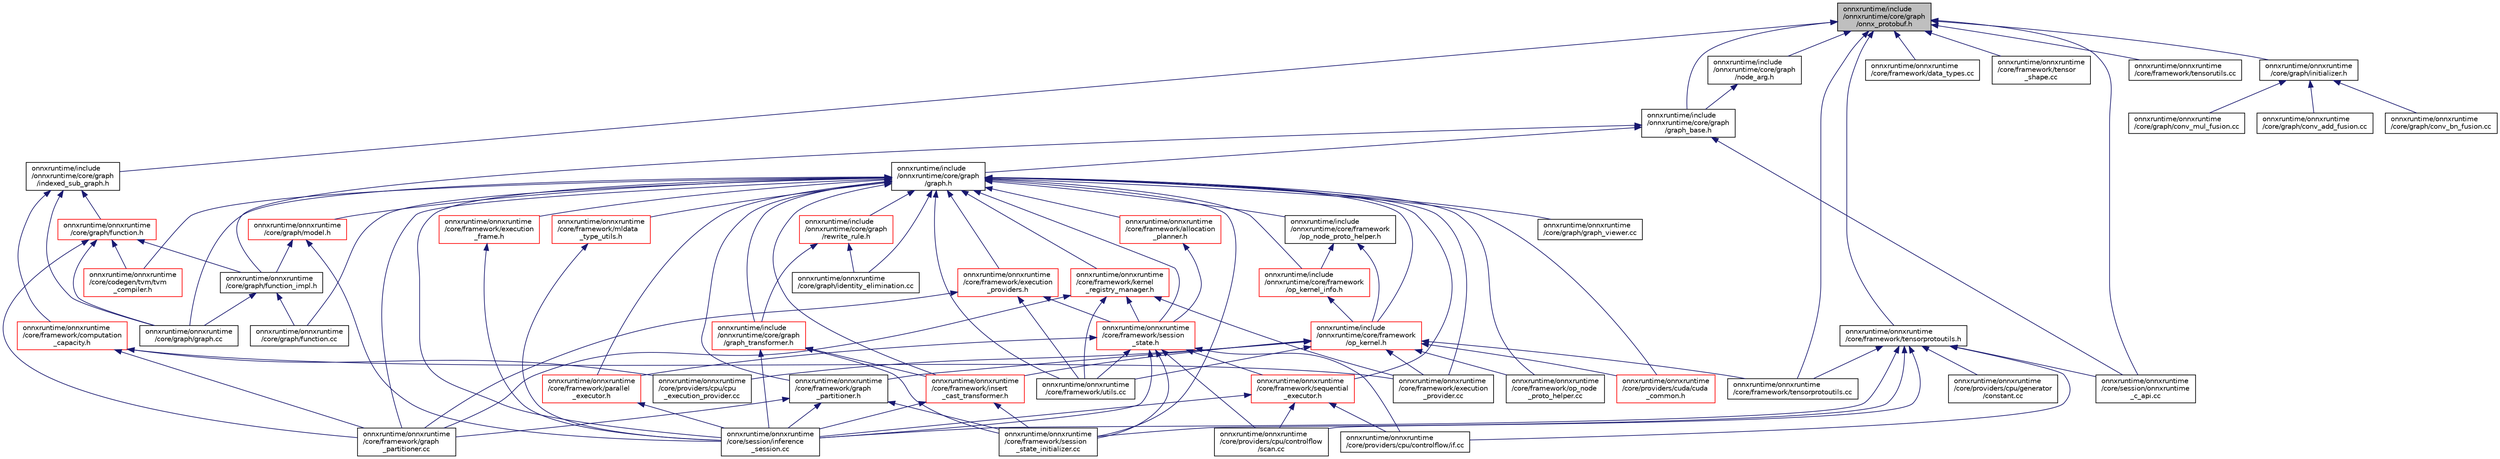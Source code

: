 digraph "onnxruntime/include/onnxruntime/core/graph/onnx_protobuf.h"
{
  edge [fontname="Helvetica",fontsize="10",labelfontname="Helvetica",labelfontsize="10"];
  node [fontname="Helvetica",fontsize="10",shape=record];
  Node3 [label="onnxruntime/include\l/onnxruntime/core/graph\l/onnx_protobuf.h",height=0.2,width=0.4,color="black", fillcolor="grey75", style="filled", fontcolor="black"];
  Node3 -> Node4 [dir="back",color="midnightblue",fontsize="10",style="solid"];
  Node4 [label="onnxruntime/include\l/onnxruntime/core/graph\l/graph_base.h",height=0.2,width=0.4,color="black", fillcolor="white", style="filled",URL="$graph__base_8h.html"];
  Node4 -> Node5 [dir="back",color="midnightblue",fontsize="10",style="solid"];
  Node5 [label="onnxruntime/include\l/onnxruntime/core/graph\l/graph.h",height=0.2,width=0.4,color="black", fillcolor="white", style="filled",URL="$graph_8h.html"];
  Node5 -> Node6 [dir="back",color="midnightblue",fontsize="10",style="solid"];
  Node6 [label="onnxruntime/include\l/onnxruntime/core/framework\l/op_kernel.h",height=0.2,width=0.4,color="red", fillcolor="white", style="filled",URL="$op__kernel_8h.html"];
  Node6 -> Node19 [dir="back",color="midnightblue",fontsize="10",style="solid"];
  Node19 [label="onnxruntime/onnxruntime\l/core/framework/execution\l_provider.cc",height=0.2,width=0.4,color="black", fillcolor="white", style="filled",URL="$execution__provider_8cc.html"];
  Node6 -> Node35 [dir="back",color="midnightblue",fontsize="10",style="solid"];
  Node35 [label="onnxruntime/onnxruntime\l/core/framework/graph\l_partitioner.h",height=0.2,width=0.4,color="black", fillcolor="white", style="filled",URL="$graph__partitioner_8h.html"];
  Node35 -> Node20 [dir="back",color="midnightblue",fontsize="10",style="solid"];
  Node20 [label="onnxruntime/onnxruntime\l/core/framework/graph\l_partitioner.cc",height=0.2,width=0.4,color="black", fillcolor="white", style="filled",URL="$graph__partitioner_8cc.html"];
  Node35 -> Node36 [dir="back",color="midnightblue",fontsize="10",style="solid"];
  Node36 [label="onnxruntime/onnxruntime\l/core/framework/session\l_state_initializer.cc",height=0.2,width=0.4,color="black", fillcolor="white", style="filled",URL="$session__state__initializer_8cc.html"];
  Node35 -> Node10 [dir="back",color="midnightblue",fontsize="10",style="solid"];
  Node10 [label="onnxruntime/onnxruntime\l/core/session/inference\l_session.cc",height=0.2,width=0.4,color="black", fillcolor="white", style="filled",URL="$inference__session_8cc.html"];
  Node6 -> Node37 [dir="back",color="midnightblue",fontsize="10",style="solid"];
  Node37 [label="onnxruntime/onnxruntime\l/core/framework/insert\l_cast_transformer.h",height=0.2,width=0.4,color="red", fillcolor="white", style="filled",URL="$insert__cast__transformer_8h.html"];
  Node37 -> Node36 [dir="back",color="midnightblue",fontsize="10",style="solid"];
  Node37 -> Node10 [dir="back",color="midnightblue",fontsize="10",style="solid"];
  Node6 -> Node48 [dir="back",color="midnightblue",fontsize="10",style="solid"];
  Node48 [label="onnxruntime/onnxruntime\l/core/framework/op_node\l_proto_helper.cc",height=0.2,width=0.4,color="black", fillcolor="white", style="filled",URL="$op__node__proto__helper_8cc.html"];
  Node6 -> Node50 [dir="back",color="midnightblue",fontsize="10",style="solid"];
  Node50 [label="onnxruntime/onnxruntime\l/core/framework/tensorprotoutils.cc",height=0.2,width=0.4,color="black", fillcolor="white", style="filled",URL="$tensorprotoutils_8cc.html"];
  Node6 -> Node53 [dir="back",color="midnightblue",fontsize="10",style="solid"];
  Node53 [label="onnxruntime/onnxruntime\l/core/framework/utils.cc",height=0.2,width=0.4,color="black", fillcolor="white", style="filled",URL="$utils_8cc.html"];
  Node6 -> Node18 [dir="back",color="midnightblue",fontsize="10",style="solid"];
  Node18 [label="onnxruntime/onnxruntime\l/core/providers/cpu/cpu\l_execution_provider.cc",height=0.2,width=0.4,color="black", fillcolor="white", style="filled",URL="$cpu__execution__provider_8cc.html"];
  Node6 -> Node219 [dir="back",color="midnightblue",fontsize="10",style="solid"];
  Node219 [label="onnxruntime/onnxruntime\l/core/providers/cuda/cuda\l_common.h",height=0.2,width=0.4,color="red", fillcolor="white", style="filled",URL="$cuda__common_8h.html"];
  Node5 -> Node266 [dir="back",color="midnightblue",fontsize="10",style="solid"];
  Node266 [label="onnxruntime/include\l/onnxruntime/core/framework\l/op_kernel_info.h",height=0.2,width=0.4,color="red", fillcolor="white", style="filled",URL="$op__kernel__info_8h.html"];
  Node266 -> Node6 [dir="back",color="midnightblue",fontsize="10",style="solid"];
  Node5 -> Node267 [dir="back",color="midnightblue",fontsize="10",style="solid"];
  Node267 [label="onnxruntime/include\l/onnxruntime/core/framework\l/op_node_proto_helper.h",height=0.2,width=0.4,color="black", fillcolor="white", style="filled",URL="$op__node__proto__helper_8h.html"];
  Node267 -> Node6 [dir="back",color="midnightblue",fontsize="10",style="solid"];
  Node267 -> Node266 [dir="back",color="midnightblue",fontsize="10",style="solid"];
  Node5 -> Node268 [dir="back",color="midnightblue",fontsize="10",style="solid"];
  Node268 [label="onnxruntime/include\l/onnxruntime/core/graph\l/graph_transformer.h",height=0.2,width=0.4,color="red", fillcolor="white", style="filled",URL="$graph__transformer_8h.html"];
  Node268 -> Node37 [dir="back",color="midnightblue",fontsize="10",style="solid"];
  Node268 -> Node36 [dir="back",color="midnightblue",fontsize="10",style="solid"];
  Node268 -> Node10 [dir="back",color="midnightblue",fontsize="10",style="solid"];
  Node5 -> Node288 [dir="back",color="midnightblue",fontsize="10",style="solid"];
  Node288 [label="onnxruntime/include\l/onnxruntime/core/graph\l/rewrite_rule.h",height=0.2,width=0.4,color="red", fillcolor="white", style="filled",URL="$rewrite__rule_8h.html"];
  Node288 -> Node268 [dir="back",color="midnightblue",fontsize="10",style="solid"];
  Node288 -> Node290 [dir="back",color="midnightblue",fontsize="10",style="solid"];
  Node290 [label="onnxruntime/onnxruntime\l/core/graph/identity_elimination.cc",height=0.2,width=0.4,color="black", fillcolor="white", style="filled",URL="$identity__elimination_8cc.html"];
  Node5 -> Node292 [dir="back",color="midnightblue",fontsize="10",style="solid"];
  Node292 [label="onnxruntime/onnxruntime\l/core/codegen/tvm/tvm\l_compiler.h",height=0.2,width=0.4,color="red", fillcolor="white", style="filled",URL="$tvm__compiler_8h.html"];
  Node5 -> Node294 [dir="back",color="midnightblue",fontsize="10",style="solid"];
  Node294 [label="onnxruntime/onnxruntime\l/core/framework/allocation\l_planner.h",height=0.2,width=0.4,color="red", fillcolor="white", style="filled",URL="$allocation__planner_8h.html"];
  Node294 -> Node299 [dir="back",color="midnightblue",fontsize="10",style="solid"];
  Node299 [label="onnxruntime/onnxruntime\l/core/framework/session\l_state.h",height=0.2,width=0.4,color="red", fillcolor="white", style="filled",URL="$session__state_8h.html"];
  Node299 -> Node300 [dir="back",color="midnightblue",fontsize="10",style="solid"];
  Node300 [label="onnxruntime/onnxruntime\l/core/framework/parallel\l_executor.h",height=0.2,width=0.4,color="red", fillcolor="white", style="filled",URL="$parallel__executor_8h.html"];
  Node300 -> Node10 [dir="back",color="midnightblue",fontsize="10",style="solid"];
  Node299 -> Node301 [dir="back",color="midnightblue",fontsize="10",style="solid"];
  Node301 [label="onnxruntime/onnxruntime\l/core/framework/sequential\l_executor.h",height=0.2,width=0.4,color="red", fillcolor="white", style="filled",URL="$sequential__executor_8h.html"];
  Node301 -> Node45 [dir="back",color="midnightblue",fontsize="10",style="solid"];
  Node45 [label="onnxruntime/onnxruntime\l/core/providers/cpu/controlflow/if.cc",height=0.2,width=0.4,color="black", fillcolor="white", style="filled",URL="$if_8cc.html"];
  Node301 -> Node46 [dir="back",color="midnightblue",fontsize="10",style="solid"];
  Node46 [label="onnxruntime/onnxruntime\l/core/providers/cpu/controlflow\l/scan.cc",height=0.2,width=0.4,color="black", fillcolor="white", style="filled",URL="$scan_8cc.html"];
  Node301 -> Node10 [dir="back",color="midnightblue",fontsize="10",style="solid"];
  Node299 -> Node36 [dir="back",color="midnightblue",fontsize="10",style="solid"];
  Node299 -> Node53 [dir="back",color="midnightblue",fontsize="10",style="solid"];
  Node299 -> Node45 [dir="back",color="midnightblue",fontsize="10",style="solid"];
  Node299 -> Node46 [dir="back",color="midnightblue",fontsize="10",style="solid"];
  Node299 -> Node10 [dir="back",color="midnightblue",fontsize="10",style="solid"];
  Node5 -> Node302 [dir="back",color="midnightblue",fontsize="10",style="solid"];
  Node302 [label="onnxruntime/onnxruntime\l/core/framework/execution\l_frame.h",height=0.2,width=0.4,color="red", fillcolor="white", style="filled",URL="$execution__frame_8h.html"];
  Node302 -> Node10 [dir="back",color="midnightblue",fontsize="10",style="solid"];
  Node5 -> Node19 [dir="back",color="midnightblue",fontsize="10",style="solid"];
  Node5 -> Node303 [dir="back",color="midnightblue",fontsize="10",style="solid"];
  Node303 [label="onnxruntime/onnxruntime\l/core/framework/execution\l_providers.h",height=0.2,width=0.4,color="red", fillcolor="white", style="filled",URL="$execution__providers_8h.html"];
  Node303 -> Node20 [dir="back",color="midnightblue",fontsize="10",style="solid"];
  Node303 -> Node299 [dir="back",color="midnightblue",fontsize="10",style="solid"];
  Node303 -> Node53 [dir="back",color="midnightblue",fontsize="10",style="solid"];
  Node5 -> Node20 [dir="back",color="midnightblue",fontsize="10",style="solid"];
  Node5 -> Node35 [dir="back",color="midnightblue",fontsize="10",style="solid"];
  Node5 -> Node37 [dir="back",color="midnightblue",fontsize="10",style="solid"];
  Node5 -> Node304 [dir="back",color="midnightblue",fontsize="10",style="solid"];
  Node304 [label="onnxruntime/onnxruntime\l/core/framework/kernel\l_registry_manager.h",height=0.2,width=0.4,color="red", fillcolor="white", style="filled",URL="$kernel__registry__manager_8h.html"];
  Node304 -> Node19 [dir="back",color="midnightblue",fontsize="10",style="solid"];
  Node304 -> Node20 [dir="back",color="midnightblue",fontsize="10",style="solid"];
  Node304 -> Node299 [dir="back",color="midnightblue",fontsize="10",style="solid"];
  Node304 -> Node53 [dir="back",color="midnightblue",fontsize="10",style="solid"];
  Node5 -> Node305 [dir="back",color="midnightblue",fontsize="10",style="solid"];
  Node305 [label="onnxruntime/onnxruntime\l/core/framework/mldata\l_type_utils.h",height=0.2,width=0.4,color="red", fillcolor="white", style="filled",URL="$mldata__type__utils_8h.html"];
  Node305 -> Node10 [dir="back",color="midnightblue",fontsize="10",style="solid"];
  Node5 -> Node48 [dir="back",color="midnightblue",fontsize="10",style="solid"];
  Node5 -> Node300 [dir="back",color="midnightblue",fontsize="10",style="solid"];
  Node5 -> Node301 [dir="back",color="midnightblue",fontsize="10",style="solid"];
  Node5 -> Node299 [dir="back",color="midnightblue",fontsize="10",style="solid"];
  Node5 -> Node36 [dir="back",color="midnightblue",fontsize="10",style="solid"];
  Node5 -> Node53 [dir="back",color="midnightblue",fontsize="10",style="solid"];
  Node5 -> Node307 [dir="back",color="midnightblue",fontsize="10",style="solid"];
  Node307 [label="onnxruntime/onnxruntime\l/core/graph/function.cc",height=0.2,width=0.4,color="black", fillcolor="white", style="filled",URL="$function_8cc.html"];
  Node5 -> Node308 [dir="back",color="midnightblue",fontsize="10",style="solid"];
  Node308 [label="onnxruntime/onnxruntime\l/core/graph/graph.cc",height=0.2,width=0.4,color="black", fillcolor="white", style="filled",URL="$graph_8cc.html"];
  Node5 -> Node309 [dir="back",color="midnightblue",fontsize="10",style="solid"];
  Node309 [label="onnxruntime/onnxruntime\l/core/graph/graph_viewer.cc",height=0.2,width=0.4,color="black", fillcolor="white", style="filled",URL="$graph__viewer_8cc.html"];
  Node5 -> Node290 [dir="back",color="midnightblue",fontsize="10",style="solid"];
  Node5 -> Node310 [dir="back",color="midnightblue",fontsize="10",style="solid"];
  Node310 [label="onnxruntime/onnxruntime\l/core/graph/model.h",height=0.2,width=0.4,color="red", fillcolor="white", style="filled",URL="$model_8h.html"];
  Node310 -> Node311 [dir="back",color="midnightblue",fontsize="10",style="solid"];
  Node311 [label="onnxruntime/onnxruntime\l/core/graph/function_impl.h",height=0.2,width=0.4,color="black", fillcolor="white", style="filled",URL="$function__impl_8h.html"];
  Node311 -> Node307 [dir="back",color="midnightblue",fontsize="10",style="solid"];
  Node311 -> Node308 [dir="back",color="midnightblue",fontsize="10",style="solid"];
  Node310 -> Node10 [dir="back",color="midnightblue",fontsize="10",style="solid"];
  Node5 -> Node219 [dir="back",color="midnightblue",fontsize="10",style="solid"];
  Node5 -> Node10 [dir="back",color="midnightblue",fontsize="10",style="solid"];
  Node4 -> Node311 [dir="back",color="midnightblue",fontsize="10",style="solid"];
  Node4 -> Node313 [dir="back",color="midnightblue",fontsize="10",style="solid"];
  Node313 [label="onnxruntime/onnxruntime\l/core/session/onnxruntime\l_c_api.cc",height=0.2,width=0.4,color="black", fillcolor="white", style="filled",URL="$onnxruntime__c__api_8cc.html"];
  Node3 -> Node314 [dir="back",color="midnightblue",fontsize="10",style="solid"];
  Node314 [label="onnxruntime/include\l/onnxruntime/core/graph\l/indexed_sub_graph.h",height=0.2,width=0.4,color="black", fillcolor="white", style="filled",URL="$indexed__sub__graph_8h.html"];
  Node314 -> Node315 [dir="back",color="midnightblue",fontsize="10",style="solid"];
  Node315 [label="onnxruntime/onnxruntime\l/core/framework/computation\l_capacity.h",height=0.2,width=0.4,color="red", fillcolor="white", style="filled",URL="$computation__capacity_8h.html"];
  Node315 -> Node19 [dir="back",color="midnightblue",fontsize="10",style="solid"];
  Node315 -> Node20 [dir="back",color="midnightblue",fontsize="10",style="solid"];
  Node315 -> Node18 [dir="back",color="midnightblue",fontsize="10",style="solid"];
  Node314 -> Node316 [dir="back",color="midnightblue",fontsize="10",style="solid"];
  Node316 [label="onnxruntime/onnxruntime\l/core/graph/function.h",height=0.2,width=0.4,color="red", fillcolor="white", style="filled",URL="$function_8h.html"];
  Node316 -> Node292 [dir="back",color="midnightblue",fontsize="10",style="solid"];
  Node316 -> Node20 [dir="back",color="midnightblue",fontsize="10",style="solid"];
  Node316 -> Node311 [dir="back",color="midnightblue",fontsize="10",style="solid"];
  Node316 -> Node308 [dir="back",color="midnightblue",fontsize="10",style="solid"];
  Node314 -> Node308 [dir="back",color="midnightblue",fontsize="10",style="solid"];
  Node3 -> Node318 [dir="back",color="midnightblue",fontsize="10",style="solid"];
  Node318 [label="onnxruntime/include\l/onnxruntime/core/graph\l/node_arg.h",height=0.2,width=0.4,color="black", fillcolor="white", style="filled",URL="$node__arg_8h.html"];
  Node318 -> Node4 [dir="back",color="midnightblue",fontsize="10",style="solid"];
  Node3 -> Node319 [dir="back",color="midnightblue",fontsize="10",style="solid"];
  Node319 [label="onnxruntime/onnxruntime\l/core/framework/data_types.cc",height=0.2,width=0.4,color="black", fillcolor="white", style="filled",URL="$data__types_8cc.html"];
  Node3 -> Node320 [dir="back",color="midnightblue",fontsize="10",style="solid"];
  Node320 [label="onnxruntime/onnxruntime\l/core/framework/tensor\l_shape.cc",height=0.2,width=0.4,color="black", fillcolor="white", style="filled",URL="$tensor__shape_8cc.html"];
  Node3 -> Node50 [dir="back",color="midnightblue",fontsize="10",style="solid"];
  Node3 -> Node321 [dir="back",color="midnightblue",fontsize="10",style="solid"];
  Node321 [label="onnxruntime/onnxruntime\l/core/framework/tensorprotoutils.h",height=0.2,width=0.4,color="black", fillcolor="white", style="filled",URL="$tensorprotoutils_8h.html"];
  Node321 -> Node36 [dir="back",color="midnightblue",fontsize="10",style="solid"];
  Node321 -> Node50 [dir="back",color="midnightblue",fontsize="10",style="solid"];
  Node321 -> Node45 [dir="back",color="midnightblue",fontsize="10",style="solid"];
  Node321 -> Node46 [dir="back",color="midnightblue",fontsize="10",style="solid"];
  Node321 -> Node59 [dir="back",color="midnightblue",fontsize="10",style="solid"];
  Node59 [label="onnxruntime/onnxruntime\l/core/providers/cpu/generator\l/constant.cc",height=0.2,width=0.4,color="black", fillcolor="white", style="filled",URL="$constant_8cc.html"];
  Node321 -> Node10 [dir="back",color="midnightblue",fontsize="10",style="solid"];
  Node321 -> Node313 [dir="back",color="midnightblue",fontsize="10",style="solid"];
  Node3 -> Node322 [dir="back",color="midnightblue",fontsize="10",style="solid"];
  Node322 [label="onnxruntime/onnxruntime\l/core/framework/tensorutils.cc",height=0.2,width=0.4,color="black", fillcolor="white", style="filled",URL="$tensorutils_8cc.html"];
  Node3 -> Node323 [dir="back",color="midnightblue",fontsize="10",style="solid"];
  Node323 [label="onnxruntime/onnxruntime\l/core/graph/initializer.h",height=0.2,width=0.4,color="black", fillcolor="white", style="filled",URL="$initializer_8h.html"];
  Node323 -> Node270 [dir="back",color="midnightblue",fontsize="10",style="solid"];
  Node270 [label="onnxruntime/onnxruntime\l/core/graph/conv_add_fusion.cc",height=0.2,width=0.4,color="black", fillcolor="white", style="filled",URL="$conv__add__fusion_8cc.html"];
  Node323 -> Node272 [dir="back",color="midnightblue",fontsize="10",style="solid"];
  Node272 [label="onnxruntime/onnxruntime\l/core/graph/conv_bn_fusion.cc",height=0.2,width=0.4,color="black", fillcolor="white", style="filled",URL="$conv__bn__fusion_8cc.html"];
  Node323 -> Node274 [dir="back",color="midnightblue",fontsize="10",style="solid"];
  Node274 [label="onnxruntime/onnxruntime\l/core/graph/conv_mul_fusion.cc",height=0.2,width=0.4,color="black", fillcolor="white", style="filled",URL="$conv__mul__fusion_8cc.html"];
  Node3 -> Node313 [dir="back",color="midnightblue",fontsize="10",style="solid"];
}
